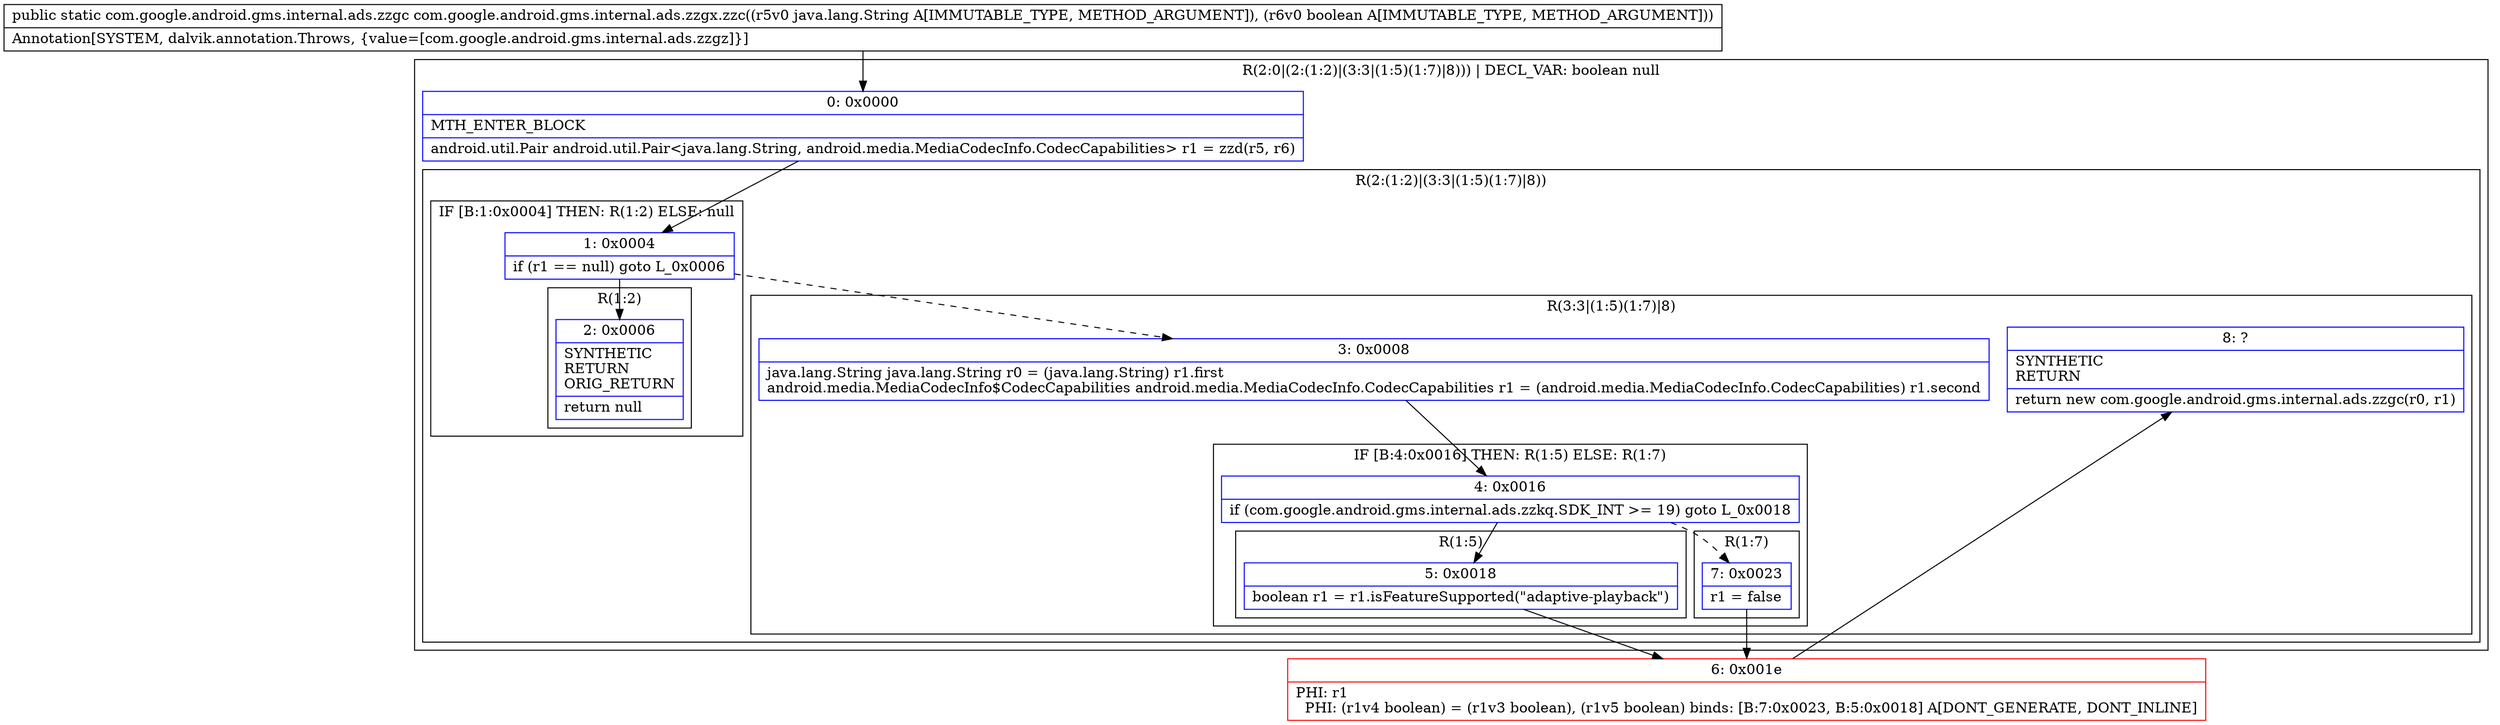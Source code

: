 digraph "CFG forcom.google.android.gms.internal.ads.zzgx.zzc(Ljava\/lang\/String;Z)Lcom\/google\/android\/gms\/internal\/ads\/zzgc;" {
subgraph cluster_Region_2018550011 {
label = "R(2:0|(2:(1:2)|(3:3|(1:5)(1:7)|8))) | DECL_VAR: boolean null\l";
node [shape=record,color=blue];
Node_0 [shape=record,label="{0\:\ 0x0000|MTH_ENTER_BLOCK\l|android.util.Pair android.util.Pair\<java.lang.String, android.media.MediaCodecInfo.CodecCapabilities\> r1 = zzd(r5, r6)\l}"];
subgraph cluster_Region_1013773690 {
label = "R(2:(1:2)|(3:3|(1:5)(1:7)|8))";
node [shape=record,color=blue];
subgraph cluster_IfRegion_319740279 {
label = "IF [B:1:0x0004] THEN: R(1:2) ELSE: null";
node [shape=record,color=blue];
Node_1 [shape=record,label="{1\:\ 0x0004|if (r1 == null) goto L_0x0006\l}"];
subgraph cluster_Region_2014382065 {
label = "R(1:2)";
node [shape=record,color=blue];
Node_2 [shape=record,label="{2\:\ 0x0006|SYNTHETIC\lRETURN\lORIG_RETURN\l|return null\l}"];
}
}
subgraph cluster_Region_1599034155 {
label = "R(3:3|(1:5)(1:7)|8)";
node [shape=record,color=blue];
Node_3 [shape=record,label="{3\:\ 0x0008|java.lang.String java.lang.String r0 = (java.lang.String) r1.first\landroid.media.MediaCodecInfo$CodecCapabilities android.media.MediaCodecInfo.CodecCapabilities r1 = (android.media.MediaCodecInfo.CodecCapabilities) r1.second\l}"];
subgraph cluster_IfRegion_2046531837 {
label = "IF [B:4:0x0016] THEN: R(1:5) ELSE: R(1:7)";
node [shape=record,color=blue];
Node_4 [shape=record,label="{4\:\ 0x0016|if (com.google.android.gms.internal.ads.zzkq.SDK_INT \>= 19) goto L_0x0018\l}"];
subgraph cluster_Region_600586541 {
label = "R(1:5)";
node [shape=record,color=blue];
Node_5 [shape=record,label="{5\:\ 0x0018|boolean r1 = r1.isFeatureSupported(\"adaptive\-playback\")\l}"];
}
subgraph cluster_Region_1583747799 {
label = "R(1:7)";
node [shape=record,color=blue];
Node_7 [shape=record,label="{7\:\ 0x0023|r1 = false\l}"];
}
}
Node_8 [shape=record,label="{8\:\ ?|SYNTHETIC\lRETURN\l|return new com.google.android.gms.internal.ads.zzgc(r0, r1)\l}"];
}
}
}
Node_6 [shape=record,color=red,label="{6\:\ 0x001e|PHI: r1 \l  PHI: (r1v4 boolean) = (r1v3 boolean), (r1v5 boolean) binds: [B:7:0x0023, B:5:0x0018] A[DONT_GENERATE, DONT_INLINE]\l}"];
MethodNode[shape=record,label="{public static com.google.android.gms.internal.ads.zzgc com.google.android.gms.internal.ads.zzgx.zzc((r5v0 java.lang.String A[IMMUTABLE_TYPE, METHOD_ARGUMENT]), (r6v0 boolean A[IMMUTABLE_TYPE, METHOD_ARGUMENT]))  | Annotation[SYSTEM, dalvik.annotation.Throws, \{value=[com.google.android.gms.internal.ads.zzgz]\}]\l}"];
MethodNode -> Node_0;
Node_0 -> Node_1;
Node_1 -> Node_2;
Node_1 -> Node_3[style=dashed];
Node_3 -> Node_4;
Node_4 -> Node_5;
Node_4 -> Node_7[style=dashed];
Node_5 -> Node_6;
Node_7 -> Node_6;
Node_6 -> Node_8;
}

